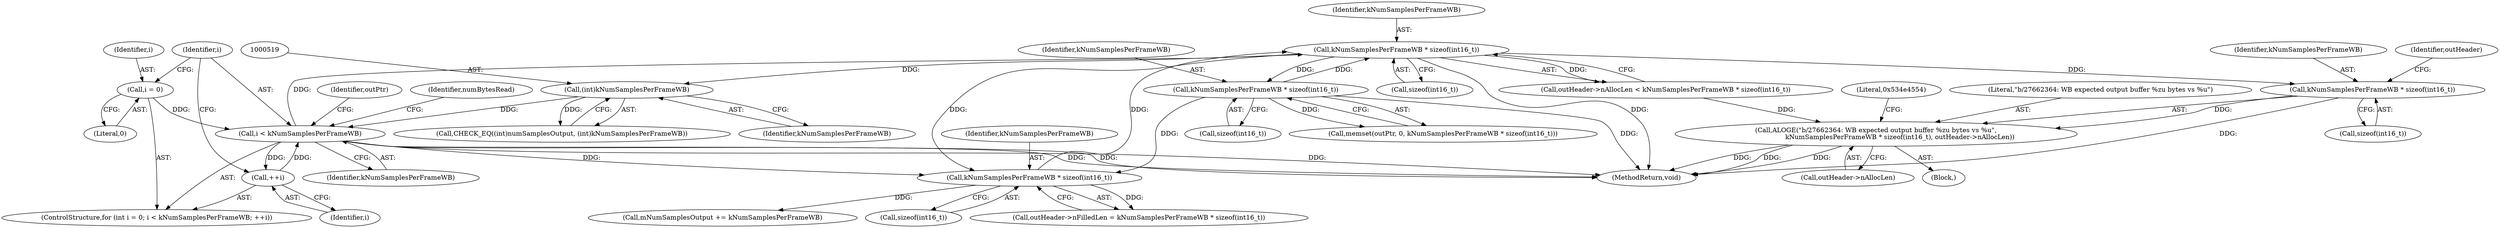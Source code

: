 digraph "0_Android_daa85dac2055b22dabbb3b4e537597e6ab73a866@API" {
"1000384" [label="(Call,kNumSamplesPerFrameWB * sizeof(int16_t))"];
"1000377" [label="(Call,kNumSamplesPerFrameWB * sizeof(int16_t))"];
"1000526" [label="(Call,i < kNumSamplesPerFrameWB)"];
"1000523" [label="(Call,i = 0)"];
"1000529" [label="(Call,++i)"];
"1000518" [label="(Call,(int)kNumSamplesPerFrameWB)"];
"1000477" [label="(Call,kNumSamplesPerFrameWB * sizeof(int16_t))"];
"1000583" [label="(Call,kNumSamplesPerFrameWB * sizeof(int16_t))"];
"1000382" [label="(Call,ALOGE(\"b/27662364: WB expected output buffer %zu bytes vs %u\",\n                       kNumSamplesPerFrameWB * sizeof(int16_t), outHeader->nAllocLen))"];
"1000385" [label="(Identifier,kNumSamplesPerFrameWB)"];
"1000529" [label="(Call,++i)"];
"1000382" [label="(Call,ALOGE(\"b/27662364: WB expected output buffer %zu bytes vs %u\",\n                       kNumSamplesPerFrameWB * sizeof(int16_t), outHeader->nAllocLen))"];
"1000479" [label="(Call,sizeof(int16_t))"];
"1000530" [label="(Identifier,i)"];
"1000477" [label="(Call,kNumSamplesPerFrameWB * sizeof(int16_t))"];
"1000583" [label="(Call,kNumSamplesPerFrameWB * sizeof(int16_t))"];
"1000392" [label="(Literal,0x534e4554)"];
"1000630" [label="(MethodReturn,void)"];
"1000478" [label="(Identifier,kNumSamplesPerFrameWB)"];
"1000525" [label="(Literal,0)"];
"1000579" [label="(Call,outHeader->nFilledLen = kNumSamplesPerFrameWB * sizeof(int16_t))"];
"1000585" [label="(Call,sizeof(int16_t))"];
"1000526" [label="(Call,i < kNumSamplesPerFrameWB)"];
"1000588" [label="(Call,mNumSamplesOutput += kNumSamplesPerFrameWB)"];
"1000534" [label="(Identifier,outPtr)"];
"1000514" [label="(Call,CHECK_EQ((int)numSamplesOutput, (int)kNumSamplesPerFrameWB))"];
"1000527" [label="(Identifier,i)"];
"1000379" [label="(Call,sizeof(int16_t))"];
"1000520" [label="(Identifier,kNumSamplesPerFrameWB)"];
"1000528" [label="(Identifier,kNumSamplesPerFrameWB)"];
"1000388" [label="(Call,outHeader->nAllocLen)"];
"1000389" [label="(Identifier,outHeader)"];
"1000383" [label="(Literal,\"b/27662364: WB expected output buffer %zu bytes vs %u\")"];
"1000377" [label="(Call,kNumSamplesPerFrameWB * sizeof(int16_t))"];
"1000524" [label="(Identifier,i)"];
"1000378" [label="(Identifier,kNumSamplesPerFrameWB)"];
"1000538" [label="(Identifier,numBytesRead)"];
"1000381" [label="(Block,)"];
"1000384" [label="(Call,kNumSamplesPerFrameWB * sizeof(int16_t))"];
"1000518" [label="(Call,(int)kNumSamplesPerFrameWB)"];
"1000584" [label="(Identifier,kNumSamplesPerFrameWB)"];
"1000523" [label="(Call,i = 0)"];
"1000521" [label="(ControlStructure,for (int i = 0; i < kNumSamplesPerFrameWB; ++i))"];
"1000386" [label="(Call,sizeof(int16_t))"];
"1000373" [label="(Call,outHeader->nAllocLen < kNumSamplesPerFrameWB * sizeof(int16_t))"];
"1000474" [label="(Call,memset(outPtr, 0, kNumSamplesPerFrameWB * sizeof(int16_t)))"];
"1000384" -> "1000382"  [label="AST: "];
"1000384" -> "1000386"  [label="CFG: "];
"1000385" -> "1000384"  [label="AST: "];
"1000386" -> "1000384"  [label="AST: "];
"1000389" -> "1000384"  [label="CFG: "];
"1000384" -> "1000630"  [label="DDG: "];
"1000384" -> "1000382"  [label="DDG: "];
"1000377" -> "1000384"  [label="DDG: "];
"1000377" -> "1000373"  [label="AST: "];
"1000377" -> "1000379"  [label="CFG: "];
"1000378" -> "1000377"  [label="AST: "];
"1000379" -> "1000377"  [label="AST: "];
"1000373" -> "1000377"  [label="CFG: "];
"1000377" -> "1000630"  [label="DDG: "];
"1000377" -> "1000373"  [label="DDG: "];
"1000526" -> "1000377"  [label="DDG: "];
"1000477" -> "1000377"  [label="DDG: "];
"1000583" -> "1000377"  [label="DDG: "];
"1000377" -> "1000477"  [label="DDG: "];
"1000377" -> "1000518"  [label="DDG: "];
"1000377" -> "1000583"  [label="DDG: "];
"1000526" -> "1000521"  [label="AST: "];
"1000526" -> "1000528"  [label="CFG: "];
"1000527" -> "1000526"  [label="AST: "];
"1000528" -> "1000526"  [label="AST: "];
"1000534" -> "1000526"  [label="CFG: "];
"1000538" -> "1000526"  [label="CFG: "];
"1000526" -> "1000630"  [label="DDG: "];
"1000526" -> "1000630"  [label="DDG: "];
"1000526" -> "1000630"  [label="DDG: "];
"1000523" -> "1000526"  [label="DDG: "];
"1000529" -> "1000526"  [label="DDG: "];
"1000518" -> "1000526"  [label="DDG: "];
"1000526" -> "1000529"  [label="DDG: "];
"1000526" -> "1000583"  [label="DDG: "];
"1000523" -> "1000521"  [label="AST: "];
"1000523" -> "1000525"  [label="CFG: "];
"1000524" -> "1000523"  [label="AST: "];
"1000525" -> "1000523"  [label="AST: "];
"1000527" -> "1000523"  [label="CFG: "];
"1000529" -> "1000521"  [label="AST: "];
"1000529" -> "1000530"  [label="CFG: "];
"1000530" -> "1000529"  [label="AST: "];
"1000527" -> "1000529"  [label="CFG: "];
"1000518" -> "1000514"  [label="AST: "];
"1000518" -> "1000520"  [label="CFG: "];
"1000519" -> "1000518"  [label="AST: "];
"1000520" -> "1000518"  [label="AST: "];
"1000514" -> "1000518"  [label="CFG: "];
"1000518" -> "1000514"  [label="DDG: "];
"1000477" -> "1000474"  [label="AST: "];
"1000477" -> "1000479"  [label="CFG: "];
"1000478" -> "1000477"  [label="AST: "];
"1000479" -> "1000477"  [label="AST: "];
"1000474" -> "1000477"  [label="CFG: "];
"1000477" -> "1000630"  [label="DDG: "];
"1000477" -> "1000474"  [label="DDG: "];
"1000477" -> "1000583"  [label="DDG: "];
"1000583" -> "1000579"  [label="AST: "];
"1000583" -> "1000585"  [label="CFG: "];
"1000584" -> "1000583"  [label="AST: "];
"1000585" -> "1000583"  [label="AST: "];
"1000579" -> "1000583"  [label="CFG: "];
"1000583" -> "1000579"  [label="DDG: "];
"1000583" -> "1000588"  [label="DDG: "];
"1000382" -> "1000381"  [label="AST: "];
"1000382" -> "1000388"  [label="CFG: "];
"1000383" -> "1000382"  [label="AST: "];
"1000388" -> "1000382"  [label="AST: "];
"1000392" -> "1000382"  [label="CFG: "];
"1000382" -> "1000630"  [label="DDG: "];
"1000382" -> "1000630"  [label="DDG: "];
"1000382" -> "1000630"  [label="DDG: "];
"1000373" -> "1000382"  [label="DDG: "];
}
